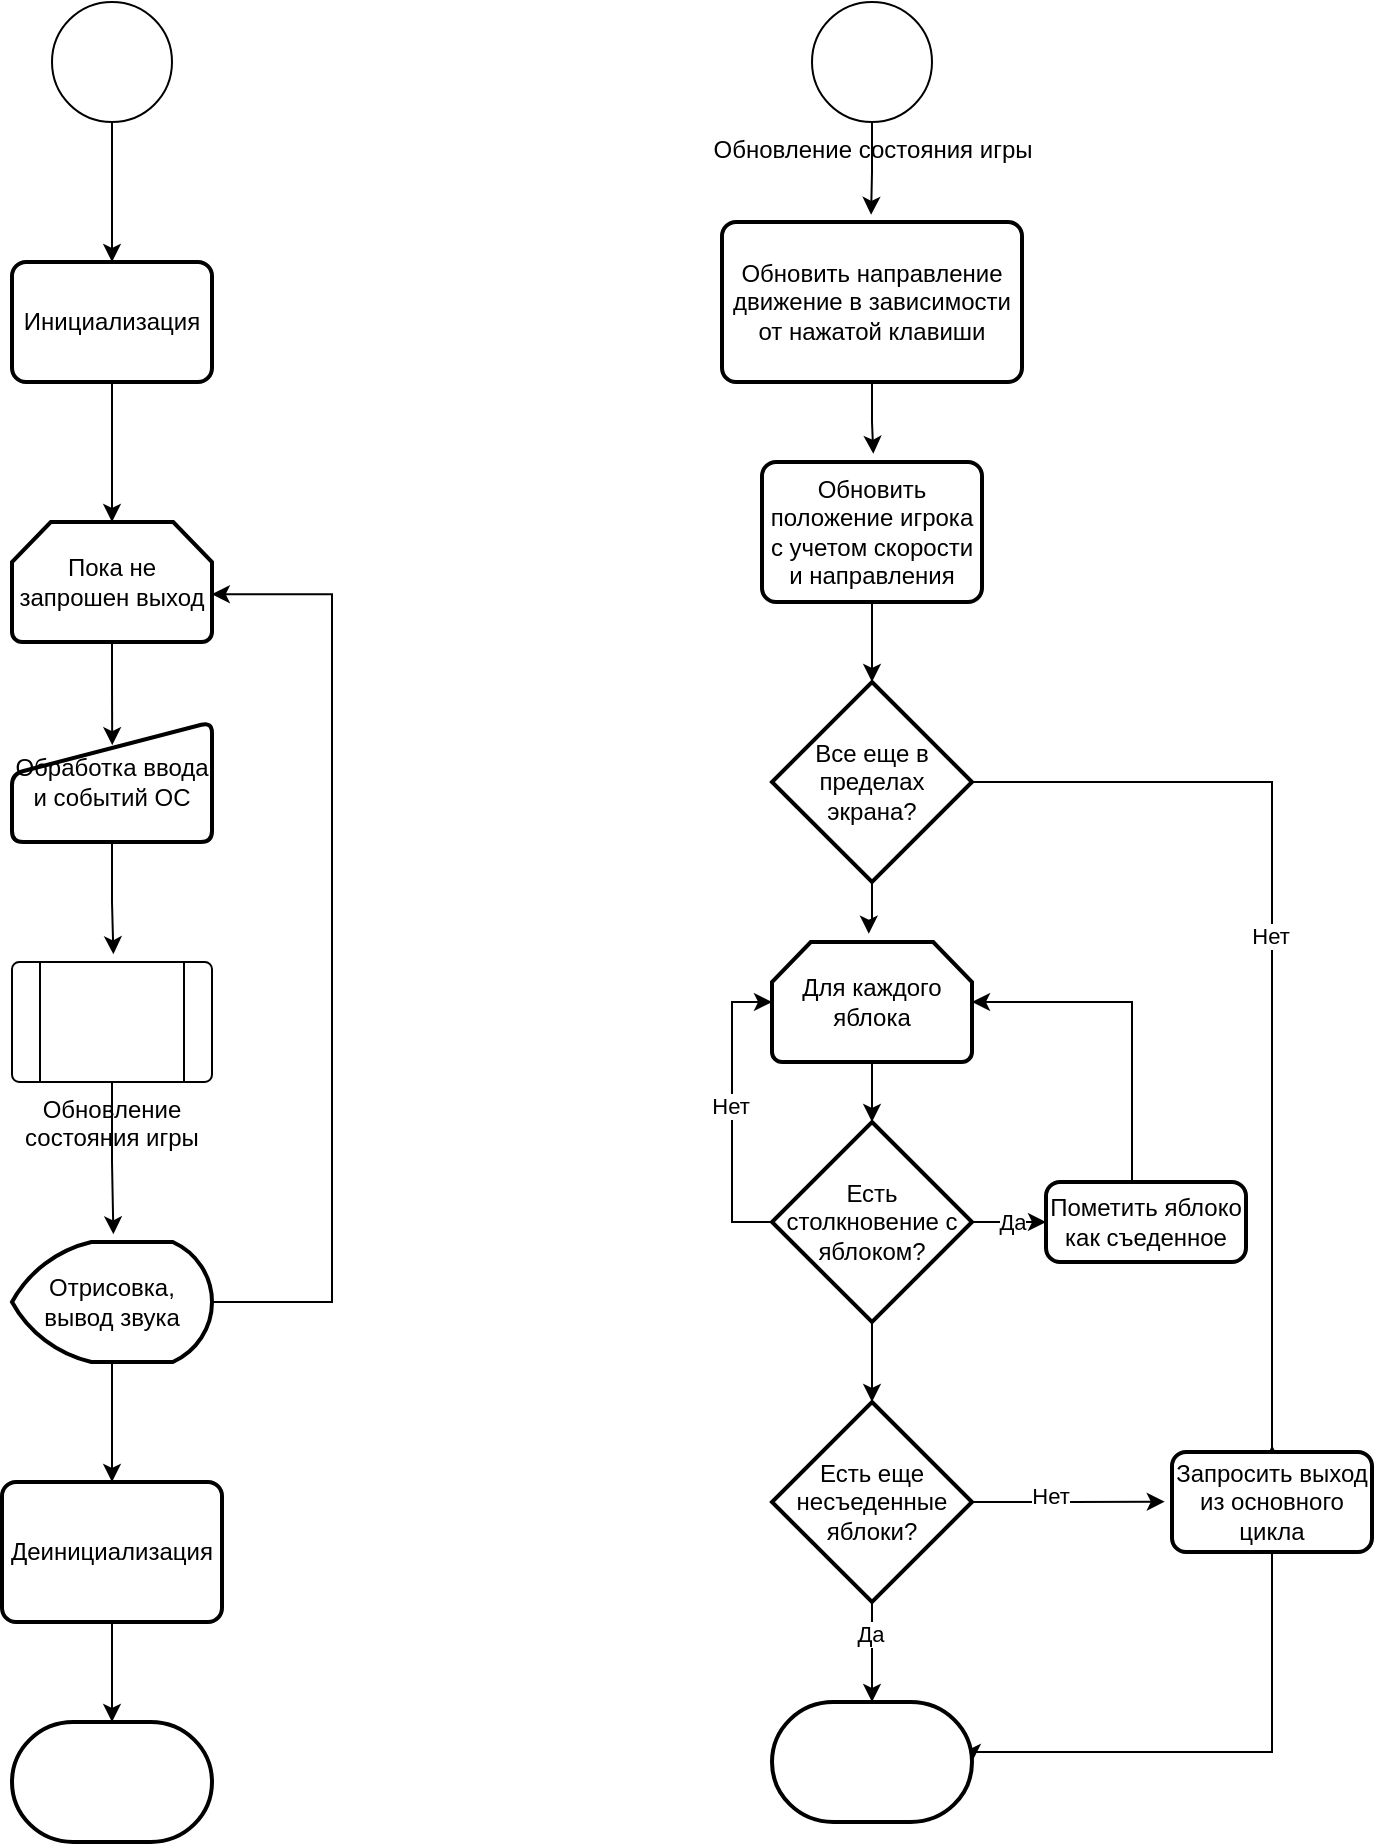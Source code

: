<mxfile version="21.7.1" type="device">
  <diagram name="Страница — 1" id="8hiwIj6iFEMKVEsoxIfm">
    <mxGraphModel dx="1185" dy="653" grid="1" gridSize="10" guides="1" tooltips="1" connect="1" arrows="1" fold="1" page="1" pageScale="1" pageWidth="827" pageHeight="1169" math="0" shadow="0">
      <root>
        <mxCell id="0" />
        <mxCell id="1" parent="0" />
        <mxCell id="SO4FUkyGTiTBZcGIL3W2-19" style="edgeStyle=orthogonalEdgeStyle;rounded=0;orthogonalLoop=1;jettySize=auto;html=1;" edge="1" parent="1" source="SO4FUkyGTiTBZcGIL3W2-1" target="SO4FUkyGTiTBZcGIL3W2-18">
          <mxGeometry relative="1" as="geometry" />
        </mxCell>
        <mxCell id="SO4FUkyGTiTBZcGIL3W2-1" value="" style="verticalLabelPosition=bottom;verticalAlign=top;html=1;shape=mxgraph.flowchart.on-page_reference;" vertex="1" parent="1">
          <mxGeometry x="230" y="100" width="60" height="60" as="geometry" />
        </mxCell>
        <mxCell id="SO4FUkyGTiTBZcGIL3W2-15" style="edgeStyle=orthogonalEdgeStyle;rounded=0;orthogonalLoop=1;jettySize=auto;html=1;entryX=0.501;entryY=0.193;entryDx=0;entryDy=0;entryPerimeter=0;" edge="1" parent="1" source="SO4FUkyGTiTBZcGIL3W2-4" target="SO4FUkyGTiTBZcGIL3W2-14">
          <mxGeometry relative="1" as="geometry" />
        </mxCell>
        <mxCell id="SO4FUkyGTiTBZcGIL3W2-4" value="Пока не запрошен выход" style="strokeWidth=2;html=1;shape=mxgraph.flowchart.loop_limit;whiteSpace=wrap;" vertex="1" parent="1">
          <mxGeometry x="210" y="360" width="100" height="60" as="geometry" />
        </mxCell>
        <mxCell id="SO4FUkyGTiTBZcGIL3W2-17" style="edgeStyle=orthogonalEdgeStyle;rounded=0;orthogonalLoop=1;jettySize=auto;html=1;entryX=0.507;entryY=-0.064;entryDx=0;entryDy=0;entryPerimeter=0;" edge="1" parent="1" source="SO4FUkyGTiTBZcGIL3W2-8" target="SO4FUkyGTiTBZcGIL3W2-13">
          <mxGeometry relative="1" as="geometry" />
        </mxCell>
        <mxCell id="SO4FUkyGTiTBZcGIL3W2-8" value="Обновление состояния игры" style="verticalLabelPosition=bottom;verticalAlign=top;html=1;shape=process;whiteSpace=wrap;rounded=1;size=0.14;arcSize=6;" vertex="1" parent="1">
          <mxGeometry x="210" y="580" width="100" height="60" as="geometry" />
        </mxCell>
        <mxCell id="SO4FUkyGTiTBZcGIL3W2-21" style="edgeStyle=orthogonalEdgeStyle;rounded=0;orthogonalLoop=1;jettySize=auto;html=1;entryX=0.999;entryY=0.602;entryDx=0;entryDy=0;entryPerimeter=0;" edge="1" parent="1" source="SO4FUkyGTiTBZcGIL3W2-13" target="SO4FUkyGTiTBZcGIL3W2-4">
          <mxGeometry relative="1" as="geometry">
            <Array as="points">
              <mxPoint x="370" y="750" />
              <mxPoint x="370" y="396" />
            </Array>
          </mxGeometry>
        </mxCell>
        <mxCell id="SO4FUkyGTiTBZcGIL3W2-23" style="edgeStyle=orthogonalEdgeStyle;rounded=0;orthogonalLoop=1;jettySize=auto;html=1;entryX=0.5;entryY=0;entryDx=0;entryDy=0;" edge="1" parent="1" source="SO4FUkyGTiTBZcGIL3W2-13" target="SO4FUkyGTiTBZcGIL3W2-22">
          <mxGeometry relative="1" as="geometry" />
        </mxCell>
        <mxCell id="SO4FUkyGTiTBZcGIL3W2-13" value="Отрисовка, вывод звука" style="strokeWidth=2;html=1;shape=mxgraph.flowchart.display;whiteSpace=wrap;" vertex="1" parent="1">
          <mxGeometry x="210" y="720" width="100" height="60" as="geometry" />
        </mxCell>
        <mxCell id="SO4FUkyGTiTBZcGIL3W2-16" style="edgeStyle=orthogonalEdgeStyle;rounded=0;orthogonalLoop=1;jettySize=auto;html=1;entryX=0.507;entryY=-0.064;entryDx=0;entryDy=0;entryPerimeter=0;" edge="1" parent="1" source="SO4FUkyGTiTBZcGIL3W2-14" target="SO4FUkyGTiTBZcGIL3W2-8">
          <mxGeometry relative="1" as="geometry" />
        </mxCell>
        <mxCell id="SO4FUkyGTiTBZcGIL3W2-14" value="Обработка ввода и событий ОС" style="html=1;strokeWidth=2;shape=manualInput;whiteSpace=wrap;rounded=1;size=26;arcSize=11;" vertex="1" parent="1">
          <mxGeometry x="210" y="460" width="100" height="60" as="geometry" />
        </mxCell>
        <mxCell id="SO4FUkyGTiTBZcGIL3W2-20" style="edgeStyle=orthogonalEdgeStyle;rounded=0;orthogonalLoop=1;jettySize=auto;html=1;" edge="1" parent="1" source="SO4FUkyGTiTBZcGIL3W2-18" target="SO4FUkyGTiTBZcGIL3W2-4">
          <mxGeometry relative="1" as="geometry" />
        </mxCell>
        <mxCell id="SO4FUkyGTiTBZcGIL3W2-18" value="Инициализация" style="rounded=1;whiteSpace=wrap;html=1;absoluteArcSize=1;arcSize=14;strokeWidth=2;" vertex="1" parent="1">
          <mxGeometry x="210" y="230" width="100" height="60" as="geometry" />
        </mxCell>
        <mxCell id="SO4FUkyGTiTBZcGIL3W2-25" style="edgeStyle=orthogonalEdgeStyle;rounded=0;orthogonalLoop=1;jettySize=auto;html=1;entryX=0.5;entryY=0;entryDx=0;entryDy=0;entryPerimeter=0;" edge="1" parent="1" source="SO4FUkyGTiTBZcGIL3W2-22" target="SO4FUkyGTiTBZcGIL3W2-24">
          <mxGeometry relative="1" as="geometry" />
        </mxCell>
        <mxCell id="SO4FUkyGTiTBZcGIL3W2-22" value="Деинициализация" style="rounded=1;whiteSpace=wrap;html=1;absoluteArcSize=1;arcSize=14;strokeWidth=2;" vertex="1" parent="1">
          <mxGeometry x="205" y="840" width="110" height="70" as="geometry" />
        </mxCell>
        <mxCell id="SO4FUkyGTiTBZcGIL3W2-24" value="" style="strokeWidth=2;html=1;shape=mxgraph.flowchart.terminator;whiteSpace=wrap;" vertex="1" parent="1">
          <mxGeometry x="210" y="960" width="100" height="60" as="geometry" />
        </mxCell>
        <mxCell id="SO4FUkyGTiTBZcGIL3W2-28" style="edgeStyle=orthogonalEdgeStyle;rounded=0;orthogonalLoop=1;jettySize=auto;html=1;entryX=0.497;entryY=-0.045;entryDx=0;entryDy=0;entryPerimeter=0;" edge="1" parent="1" source="SO4FUkyGTiTBZcGIL3W2-26" target="SO4FUkyGTiTBZcGIL3W2-27">
          <mxGeometry relative="1" as="geometry" />
        </mxCell>
        <mxCell id="SO4FUkyGTiTBZcGIL3W2-26" value="Обновление состояния игры" style="verticalLabelPosition=bottom;verticalAlign=top;html=1;shape=mxgraph.flowchart.on-page_reference;" vertex="1" parent="1">
          <mxGeometry x="610" y="100" width="60" height="60" as="geometry" />
        </mxCell>
        <mxCell id="SO4FUkyGTiTBZcGIL3W2-30" style="edgeStyle=orthogonalEdgeStyle;rounded=0;orthogonalLoop=1;jettySize=auto;html=1;entryX=0.506;entryY=-0.059;entryDx=0;entryDy=0;entryPerimeter=0;" edge="1" parent="1" source="SO4FUkyGTiTBZcGIL3W2-27" target="SO4FUkyGTiTBZcGIL3W2-29">
          <mxGeometry relative="1" as="geometry" />
        </mxCell>
        <mxCell id="SO4FUkyGTiTBZcGIL3W2-27" value="Обновить направление движение в зависимости от нажатой клавиши" style="rounded=1;whiteSpace=wrap;html=1;absoluteArcSize=1;arcSize=14;strokeWidth=2;" vertex="1" parent="1">
          <mxGeometry x="565" y="210" width="150" height="80" as="geometry" />
        </mxCell>
        <mxCell id="SO4FUkyGTiTBZcGIL3W2-33" style="edgeStyle=orthogonalEdgeStyle;rounded=0;orthogonalLoop=1;jettySize=auto;html=1;" edge="1" parent="1" source="SO4FUkyGTiTBZcGIL3W2-29" target="SO4FUkyGTiTBZcGIL3W2-32">
          <mxGeometry relative="1" as="geometry" />
        </mxCell>
        <mxCell id="SO4FUkyGTiTBZcGIL3W2-29" value="Обновить положение игрока с учетом скорости и направления" style="rounded=1;whiteSpace=wrap;html=1;absoluteArcSize=1;arcSize=14;strokeWidth=2;" vertex="1" parent="1">
          <mxGeometry x="585" y="330" width="110" height="70" as="geometry" />
        </mxCell>
        <mxCell id="SO4FUkyGTiTBZcGIL3W2-38" style="edgeStyle=orthogonalEdgeStyle;rounded=0;orthogonalLoop=1;jettySize=auto;html=1;entryX=0.501;entryY=-0.066;entryDx=0;entryDy=0;entryPerimeter=0;" edge="1" parent="1" source="SO4FUkyGTiTBZcGIL3W2-32" target="SO4FUkyGTiTBZcGIL3W2-35">
          <mxGeometry relative="1" as="geometry">
            <Array as="points">
              <mxPoint x="840" y="490" />
              <mxPoint x="840" y="837" />
            </Array>
          </mxGeometry>
        </mxCell>
        <mxCell id="SO4FUkyGTiTBZcGIL3W2-39" value="Нет" style="edgeLabel;html=1;align=center;verticalAlign=middle;resizable=0;points=[];" vertex="1" connectable="0" parent="SO4FUkyGTiTBZcGIL3W2-38">
          <mxGeometry x="-0.116" y="-1" relative="1" as="geometry">
            <mxPoint as="offset" />
          </mxGeometry>
        </mxCell>
        <mxCell id="SO4FUkyGTiTBZcGIL3W2-41" style="edgeStyle=orthogonalEdgeStyle;rounded=0;orthogonalLoop=1;jettySize=auto;html=1;entryX=0.484;entryY=-0.069;entryDx=0;entryDy=0;entryPerimeter=0;" edge="1" parent="1" source="SO4FUkyGTiTBZcGIL3W2-32" target="SO4FUkyGTiTBZcGIL3W2-40">
          <mxGeometry relative="1" as="geometry" />
        </mxCell>
        <mxCell id="SO4FUkyGTiTBZcGIL3W2-32" value="Все еще в пределах экрана?" style="strokeWidth=2;html=1;shape=mxgraph.flowchart.decision;whiteSpace=wrap;" vertex="1" parent="1">
          <mxGeometry x="590" y="440" width="100" height="100" as="geometry" />
        </mxCell>
        <mxCell id="SO4FUkyGTiTBZcGIL3W2-37" style="edgeStyle=orthogonalEdgeStyle;rounded=0;orthogonalLoop=1;jettySize=auto;html=1;entryX=1;entryY=0.5;entryDx=0;entryDy=0;entryPerimeter=0;" edge="1" parent="1" source="SO4FUkyGTiTBZcGIL3W2-35" target="SO4FUkyGTiTBZcGIL3W2-36">
          <mxGeometry relative="1" as="geometry">
            <Array as="points">
              <mxPoint x="840" y="975" />
            </Array>
          </mxGeometry>
        </mxCell>
        <mxCell id="SO4FUkyGTiTBZcGIL3W2-35" value="Запросить выход из основного цикла" style="rounded=1;whiteSpace=wrap;html=1;absoluteArcSize=1;arcSize=14;strokeWidth=2;" vertex="1" parent="1">
          <mxGeometry x="790" y="825" width="100" height="50" as="geometry" />
        </mxCell>
        <mxCell id="SO4FUkyGTiTBZcGIL3W2-36" value="" style="strokeWidth=2;html=1;shape=mxgraph.flowchart.terminator;whiteSpace=wrap;" vertex="1" parent="1">
          <mxGeometry x="590" y="950" width="100" height="60" as="geometry" />
        </mxCell>
        <mxCell id="SO4FUkyGTiTBZcGIL3W2-43" style="edgeStyle=orthogonalEdgeStyle;rounded=0;orthogonalLoop=1;jettySize=auto;html=1;" edge="1" parent="1" source="SO4FUkyGTiTBZcGIL3W2-40" target="SO4FUkyGTiTBZcGIL3W2-42">
          <mxGeometry relative="1" as="geometry" />
        </mxCell>
        <mxCell id="SO4FUkyGTiTBZcGIL3W2-40" value="Для каждого яблока" style="strokeWidth=2;html=1;shape=mxgraph.flowchart.loop_limit;whiteSpace=wrap;" vertex="1" parent="1">
          <mxGeometry x="590" y="570" width="100" height="60" as="geometry" />
        </mxCell>
        <mxCell id="SO4FUkyGTiTBZcGIL3W2-45" style="edgeStyle=orthogonalEdgeStyle;rounded=0;orthogonalLoop=1;jettySize=auto;html=1;" edge="1" parent="1" source="SO4FUkyGTiTBZcGIL3W2-42" target="SO4FUkyGTiTBZcGIL3W2-44">
          <mxGeometry relative="1" as="geometry" />
        </mxCell>
        <mxCell id="SO4FUkyGTiTBZcGIL3W2-52" value="Да" style="edgeLabel;html=1;align=center;verticalAlign=middle;resizable=0;points=[];" vertex="1" connectable="0" parent="SO4FUkyGTiTBZcGIL3W2-45">
          <mxGeometry x="0.543" y="1" relative="1" as="geometry">
            <mxPoint x="-7" y="1" as="offset" />
          </mxGeometry>
        </mxCell>
        <mxCell id="SO4FUkyGTiTBZcGIL3W2-49" style="edgeStyle=orthogonalEdgeStyle;rounded=0;orthogonalLoop=1;jettySize=auto;html=1;entryX=0;entryY=0.5;entryDx=0;entryDy=0;entryPerimeter=0;" edge="1" parent="1" source="SO4FUkyGTiTBZcGIL3W2-42" target="SO4FUkyGTiTBZcGIL3W2-40">
          <mxGeometry relative="1" as="geometry">
            <Array as="points">
              <mxPoint x="570" y="710" />
              <mxPoint x="570" y="600" />
            </Array>
          </mxGeometry>
        </mxCell>
        <mxCell id="SO4FUkyGTiTBZcGIL3W2-50" value="Нет" style="edgeLabel;html=1;align=center;verticalAlign=middle;resizable=0;points=[];" vertex="1" connectable="0" parent="SO4FUkyGTiTBZcGIL3W2-49">
          <mxGeometry x="0.046" y="1" relative="1" as="geometry">
            <mxPoint as="offset" />
          </mxGeometry>
        </mxCell>
        <mxCell id="SO4FUkyGTiTBZcGIL3W2-54" style="edgeStyle=orthogonalEdgeStyle;rounded=0;orthogonalLoop=1;jettySize=auto;html=1;" edge="1" parent="1" source="SO4FUkyGTiTBZcGIL3W2-42" target="SO4FUkyGTiTBZcGIL3W2-53">
          <mxGeometry relative="1" as="geometry" />
        </mxCell>
        <mxCell id="SO4FUkyGTiTBZcGIL3W2-42" value="Есть столкновение с яблоком?" style="strokeWidth=2;html=1;shape=mxgraph.flowchart.decision;whiteSpace=wrap;" vertex="1" parent="1">
          <mxGeometry x="590" y="660" width="100" height="100" as="geometry" />
        </mxCell>
        <mxCell id="SO4FUkyGTiTBZcGIL3W2-51" style="edgeStyle=orthogonalEdgeStyle;rounded=0;orthogonalLoop=1;jettySize=auto;html=1;entryX=1;entryY=0.5;entryDx=0;entryDy=0;entryPerimeter=0;" edge="1" parent="1" source="SO4FUkyGTiTBZcGIL3W2-44" target="SO4FUkyGTiTBZcGIL3W2-40">
          <mxGeometry relative="1" as="geometry">
            <Array as="points">
              <mxPoint x="770" y="600" />
            </Array>
          </mxGeometry>
        </mxCell>
        <mxCell id="SO4FUkyGTiTBZcGIL3W2-44" value="Пометить яблоко как съеденное" style="rounded=1;whiteSpace=wrap;html=1;absoluteArcSize=1;arcSize=14;strokeWidth=2;" vertex="1" parent="1">
          <mxGeometry x="727" y="690" width="100" height="40" as="geometry" />
        </mxCell>
        <mxCell id="SO4FUkyGTiTBZcGIL3W2-55" style="edgeStyle=orthogonalEdgeStyle;rounded=0;orthogonalLoop=1;jettySize=auto;html=1;" edge="1" parent="1" source="SO4FUkyGTiTBZcGIL3W2-53" target="SO4FUkyGTiTBZcGIL3W2-36">
          <mxGeometry relative="1" as="geometry" />
        </mxCell>
        <mxCell id="SO4FUkyGTiTBZcGIL3W2-56" value="Да" style="edgeLabel;html=1;align=center;verticalAlign=middle;resizable=0;points=[];" vertex="1" connectable="0" parent="SO4FUkyGTiTBZcGIL3W2-55">
          <mxGeometry x="-0.377" y="-1" relative="1" as="geometry">
            <mxPoint as="offset" />
          </mxGeometry>
        </mxCell>
        <mxCell id="SO4FUkyGTiTBZcGIL3W2-58" style="edgeStyle=orthogonalEdgeStyle;rounded=0;orthogonalLoop=1;jettySize=auto;html=1;entryX=-0.036;entryY=0.497;entryDx=0;entryDy=0;entryPerimeter=0;" edge="1" parent="1" source="SO4FUkyGTiTBZcGIL3W2-53" target="SO4FUkyGTiTBZcGIL3W2-35">
          <mxGeometry relative="1" as="geometry" />
        </mxCell>
        <mxCell id="SO4FUkyGTiTBZcGIL3W2-59" value="Нет" style="edgeLabel;html=1;align=center;verticalAlign=middle;resizable=0;points=[];" vertex="1" connectable="0" parent="SO4FUkyGTiTBZcGIL3W2-58">
          <mxGeometry x="-0.21" y="2" relative="1" as="geometry">
            <mxPoint x="1" y="-1" as="offset" />
          </mxGeometry>
        </mxCell>
        <mxCell id="SO4FUkyGTiTBZcGIL3W2-53" value="Есть еще несъеденные яблоки?" style="strokeWidth=2;html=1;shape=mxgraph.flowchart.decision;whiteSpace=wrap;" vertex="1" parent="1">
          <mxGeometry x="590" y="800" width="100" height="100" as="geometry" />
        </mxCell>
      </root>
    </mxGraphModel>
  </diagram>
</mxfile>
